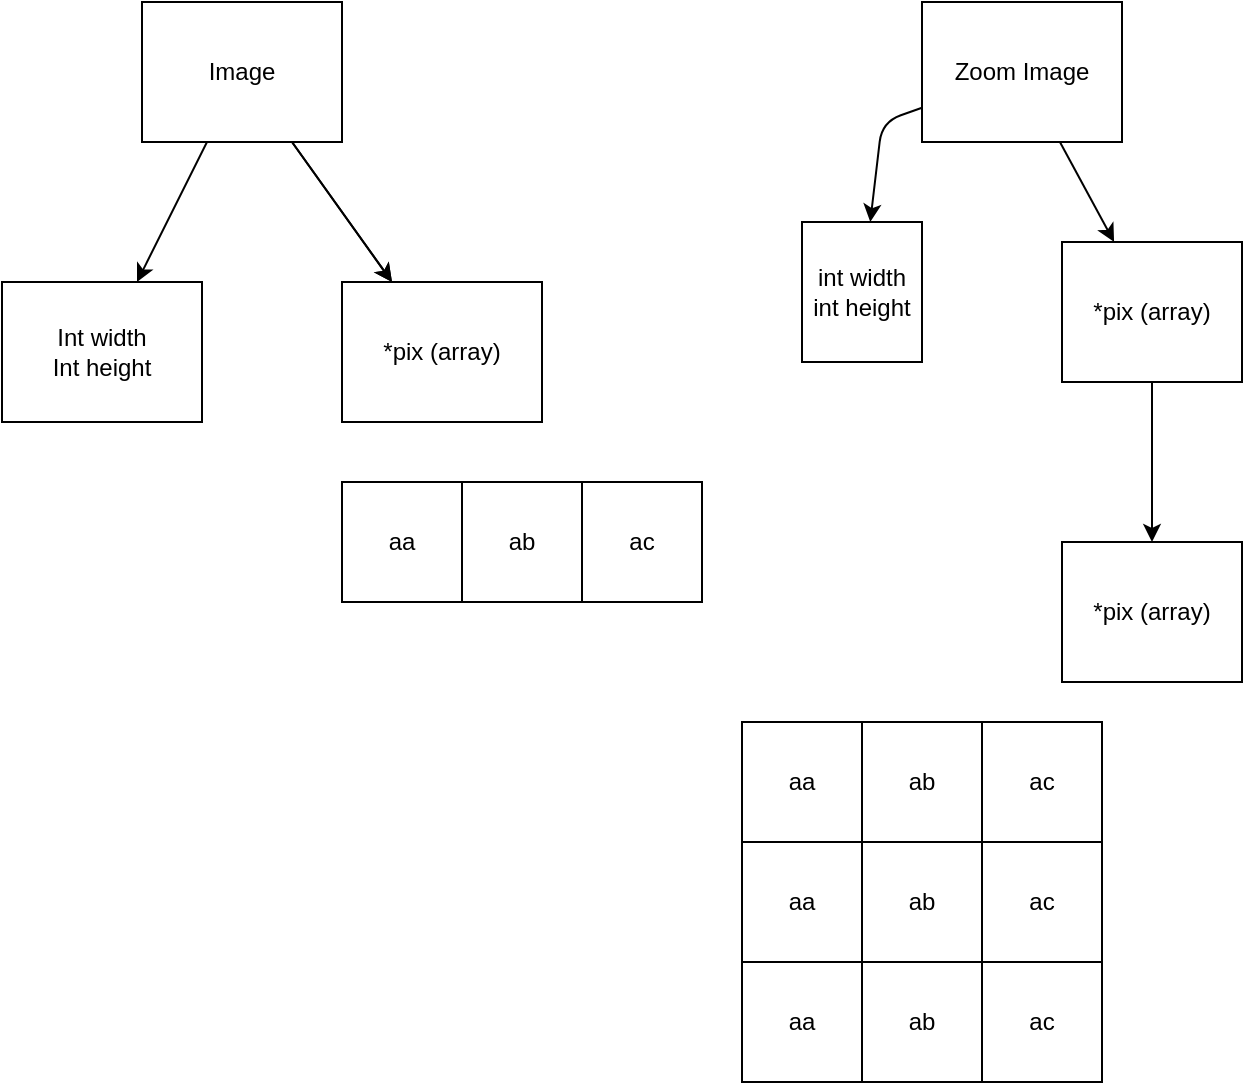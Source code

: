 <mxfile>
    <diagram id="r92mCZLqq8wqAsVTjPHo" name="Page-1">
        <mxGraphModel dx="684" dy="448" grid="1" gridSize="10" guides="1" tooltips="1" connect="1" arrows="1" fold="1" page="1" pageScale="1" pageWidth="827" pageHeight="1169" math="0" shadow="0">
            <root>
                <mxCell id="0"/>
                <mxCell id="1" parent="0"/>
                <mxCell id="5" value="" style="edgeStyle=none;html=1;" edge="1" parent="1" source="2" target="4">
                    <mxGeometry relative="1" as="geometry"/>
                </mxCell>
                <mxCell id="6" value="" style="edgeStyle=none;html=1;" edge="1" parent="1" source="2" target="4">
                    <mxGeometry relative="1" as="geometry"/>
                </mxCell>
                <mxCell id="8" value="" style="edgeStyle=none;html=1;" edge="1" parent="1" source="2" target="7">
                    <mxGeometry relative="1" as="geometry"/>
                </mxCell>
                <mxCell id="2" value="Image" style="rounded=0;whiteSpace=wrap;html=1;" vertex="1" parent="1">
                    <mxGeometry x="150" y="90" width="100" height="70" as="geometry"/>
                </mxCell>
                <mxCell id="16" value="" style="edgeStyle=none;html=1;" edge="1" parent="1" source="3" target="15">
                    <mxGeometry relative="1" as="geometry">
                        <Array as="points">
                            <mxPoint x="520" y="150"/>
                        </Array>
                    </mxGeometry>
                </mxCell>
                <mxCell id="18" value="" style="edgeStyle=none;html=1;" edge="1" parent="1" source="3" target="17">
                    <mxGeometry relative="1" as="geometry"/>
                </mxCell>
                <mxCell id="3" value="Zoom Image" style="rounded=0;whiteSpace=wrap;html=1;" vertex="1" parent="1">
                    <mxGeometry x="540" y="90" width="100" height="70" as="geometry"/>
                </mxCell>
                <mxCell id="4" value="*pix (array)" style="rounded=0;whiteSpace=wrap;html=1;" vertex="1" parent="1">
                    <mxGeometry x="250" y="230" width="100" height="70" as="geometry"/>
                </mxCell>
                <mxCell id="7" value="Int width&lt;br&gt;Int height" style="rounded=0;whiteSpace=wrap;html=1;" vertex="1" parent="1">
                    <mxGeometry x="80" y="230" width="100" height="70" as="geometry"/>
                </mxCell>
                <mxCell id="12" value="aa" style="rounded=0;whiteSpace=wrap;html=1;fillStyle=dashed;fillColor=default;gradientColor=none;gradientDirection=east;" vertex="1" parent="1">
                    <mxGeometry x="250" y="330" width="60" height="60" as="geometry"/>
                </mxCell>
                <mxCell id="13" value="ab" style="rounded=0;whiteSpace=wrap;html=1;fillStyle=dashed;fillColor=default;gradientColor=none;gradientDirection=east;" vertex="1" parent="1">
                    <mxGeometry x="310" y="330" width="60" height="60" as="geometry"/>
                </mxCell>
                <mxCell id="14" value="ac" style="rounded=0;whiteSpace=wrap;html=1;fillStyle=dashed;fillColor=default;gradientColor=none;gradientDirection=east;" vertex="1" parent="1">
                    <mxGeometry x="370" y="330" width="60" height="60" as="geometry"/>
                </mxCell>
                <mxCell id="15" value="int width int height" style="rounded=0;whiteSpace=wrap;html=1;" vertex="1" parent="1">
                    <mxGeometry x="480" y="200" width="60" height="70" as="geometry"/>
                </mxCell>
                <mxCell id="20" value="" style="edgeStyle=none;html=1;" edge="1" parent="1" source="17" target="19">
                    <mxGeometry relative="1" as="geometry"/>
                </mxCell>
                <mxCell id="17" value="*pix (array)" style="rounded=0;whiteSpace=wrap;html=1;" vertex="1" parent="1">
                    <mxGeometry x="610" y="210" width="90" height="70" as="geometry"/>
                </mxCell>
                <mxCell id="19" value="*pix (array)" style="rounded=0;whiteSpace=wrap;html=1;" vertex="1" parent="1">
                    <mxGeometry x="610" y="360" width="90" height="70" as="geometry"/>
                </mxCell>
                <mxCell id="21" value="aa" style="rounded=0;whiteSpace=wrap;html=1;fillStyle=dashed;fillColor=default;gradientColor=none;gradientDirection=east;" vertex="1" parent="1">
                    <mxGeometry x="450" y="450" width="60" height="60" as="geometry"/>
                </mxCell>
                <mxCell id="22" value="ab" style="rounded=0;whiteSpace=wrap;html=1;fillStyle=dashed;fillColor=default;gradientColor=none;gradientDirection=east;" vertex="1" parent="1">
                    <mxGeometry x="510" y="450" width="60" height="60" as="geometry"/>
                </mxCell>
                <mxCell id="23" value="ac" style="rounded=0;whiteSpace=wrap;html=1;fillStyle=dashed;fillColor=default;gradientColor=none;gradientDirection=east;" vertex="1" parent="1">
                    <mxGeometry x="570" y="450" width="60" height="60" as="geometry"/>
                </mxCell>
                <mxCell id="27" value="aa" style="rounded=0;whiteSpace=wrap;html=1;fillStyle=dashed;fillColor=default;gradientColor=none;gradientDirection=east;" vertex="1" parent="1">
                    <mxGeometry x="450" y="510" width="60" height="60" as="geometry"/>
                </mxCell>
                <mxCell id="28" value="ab" style="rounded=0;whiteSpace=wrap;html=1;fillStyle=dashed;fillColor=default;gradientColor=none;gradientDirection=east;" vertex="1" parent="1">
                    <mxGeometry x="510" y="510" width="60" height="60" as="geometry"/>
                </mxCell>
                <mxCell id="29" value="ac" style="rounded=0;whiteSpace=wrap;html=1;fillStyle=dashed;fillColor=default;gradientColor=none;gradientDirection=east;" vertex="1" parent="1">
                    <mxGeometry x="570" y="510" width="60" height="60" as="geometry"/>
                </mxCell>
                <mxCell id="30" value="aa" style="rounded=0;whiteSpace=wrap;html=1;fillStyle=dashed;fillColor=default;gradientColor=none;gradientDirection=east;" vertex="1" parent="1">
                    <mxGeometry x="450" y="570" width="60" height="60" as="geometry"/>
                </mxCell>
                <mxCell id="31" value="ab" style="rounded=0;whiteSpace=wrap;html=1;fillStyle=dashed;fillColor=default;gradientColor=none;gradientDirection=east;" vertex="1" parent="1">
                    <mxGeometry x="510" y="570" width="60" height="60" as="geometry"/>
                </mxCell>
                <mxCell id="32" value="ac" style="rounded=0;whiteSpace=wrap;html=1;fillStyle=dashed;fillColor=default;gradientColor=none;gradientDirection=east;" vertex="1" parent="1">
                    <mxGeometry x="570" y="570" width="60" height="60" as="geometry"/>
                </mxCell>
            </root>
        </mxGraphModel>
    </diagram>
</mxfile>